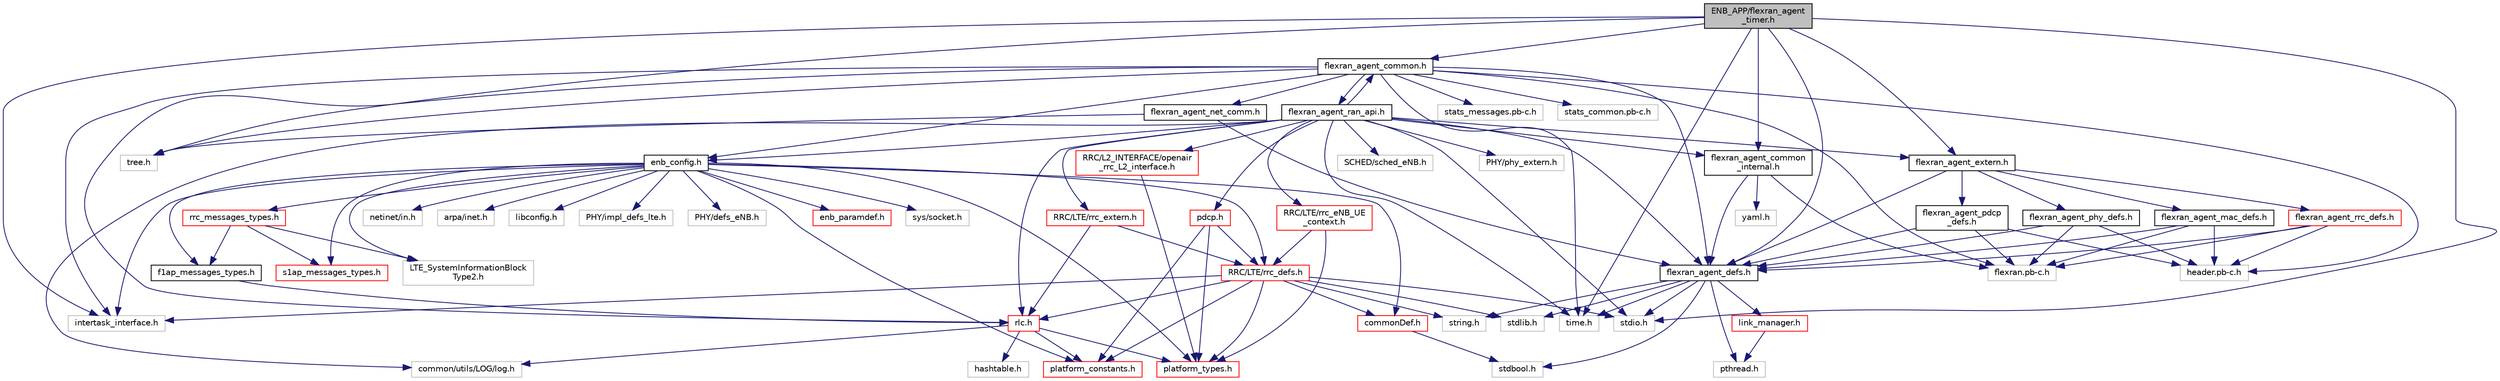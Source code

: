 digraph "ENB_APP/flexran_agent_timer.h"
{
 // LATEX_PDF_SIZE
  edge [fontname="Helvetica",fontsize="10",labelfontname="Helvetica",labelfontsize="10"];
  node [fontname="Helvetica",fontsize="10",shape=record];
  Node1 [label="ENB_APP/flexran_agent\l_timer.h",height=0.2,width=0.4,color="black", fillcolor="grey75", style="filled", fontcolor="black",tooltip="FlexRAN Timer header."];
  Node1 -> Node2 [color="midnightblue",fontsize="10",style="solid",fontname="Helvetica"];
  Node2 [label="stdio.h",height=0.2,width=0.4,color="grey75", fillcolor="white", style="filled",tooltip=" "];
  Node1 -> Node3 [color="midnightblue",fontsize="10",style="solid",fontname="Helvetica"];
  Node3 [label="time.h",height=0.2,width=0.4,color="grey75", fillcolor="white", style="filled",tooltip=" "];
  Node1 -> Node4 [color="midnightblue",fontsize="10",style="solid",fontname="Helvetica"];
  Node4 [label="flexran_agent_common.h",height=0.2,width=0.4,color="black", fillcolor="white", style="filled",URL="$flexran__agent__common_8h.html",tooltip="common message primitves and utilities"];
  Node4 -> Node3 [color="midnightblue",fontsize="10",style="solid",fontname="Helvetica"];
  Node4 -> Node5 [color="midnightblue",fontsize="10",style="solid",fontname="Helvetica"];
  Node5 [label="header.pb-c.h",height=0.2,width=0.4,color="grey75", fillcolor="white", style="filled",tooltip=" "];
  Node4 -> Node6 [color="midnightblue",fontsize="10",style="solid",fontname="Helvetica"];
  Node6 [label="flexran.pb-c.h",height=0.2,width=0.4,color="grey75", fillcolor="white", style="filled",tooltip=" "];
  Node4 -> Node7 [color="midnightblue",fontsize="10",style="solid",fontname="Helvetica"];
  Node7 [label="stats_messages.pb-c.h",height=0.2,width=0.4,color="grey75", fillcolor="white", style="filled",tooltip=" "];
  Node4 -> Node8 [color="midnightblue",fontsize="10",style="solid",fontname="Helvetica"];
  Node8 [label="stats_common.pb-c.h",height=0.2,width=0.4,color="grey75", fillcolor="white", style="filled",tooltip=" "];
  Node4 -> Node9 [color="midnightblue",fontsize="10",style="solid",fontname="Helvetica"];
  Node9 [label="flexran_agent_ran_api.h",height=0.2,width=0.4,color="black", fillcolor="white", style="filled",URL="$flexran__agent__ran__api_8h.html",tooltip="FlexRAN RAN API abstraction header."];
  Node9 -> Node2 [color="midnightblue",fontsize="10",style="solid",fontname="Helvetica"];
  Node9 -> Node3 [color="midnightblue",fontsize="10",style="solid",fontname="Helvetica"];
  Node9 -> Node4 [color="midnightblue",fontsize="10",style="solid",fontname="Helvetica"];
  Node9 -> Node10 [color="midnightblue",fontsize="10",style="solid",fontname="Helvetica"];
  Node10 [label="flexran_agent_common\l_internal.h",height=0.2,width=0.4,color="black", fillcolor="white", style="filled",URL="$flexran__agent__common__internal_8h.html",tooltip="internal agent functions for common message primitves and utilities"];
  Node10 -> Node11 [color="midnightblue",fontsize="10",style="solid",fontname="Helvetica"];
  Node11 [label="yaml.h",height=0.2,width=0.4,color="grey75", fillcolor="white", style="filled",tooltip=" "];
  Node10 -> Node12 [color="midnightblue",fontsize="10",style="solid",fontname="Helvetica"];
  Node12 [label="flexran_agent_defs.h",height=0.2,width=0.4,color="black", fillcolor="white", style="filled",URL="$flexran__agent__defs_8h.html",tooltip="FlexRAN agent common definitions."];
  Node12 -> Node2 [color="midnightblue",fontsize="10",style="solid",fontname="Helvetica"];
  Node12 -> Node13 [color="midnightblue",fontsize="10",style="solid",fontname="Helvetica"];
  Node13 [label="stdlib.h",height=0.2,width=0.4,color="grey75", fillcolor="white", style="filled",tooltip=" "];
  Node12 -> Node14 [color="midnightblue",fontsize="10",style="solid",fontname="Helvetica"];
  Node14 [label="pthread.h",height=0.2,width=0.4,color="grey75", fillcolor="white", style="filled",tooltip=" "];
  Node12 -> Node15 [color="midnightblue",fontsize="10",style="solid",fontname="Helvetica"];
  Node15 [label="string.h",height=0.2,width=0.4,color="grey75", fillcolor="white", style="filled",tooltip=" "];
  Node12 -> Node16 [color="midnightblue",fontsize="10",style="solid",fontname="Helvetica"];
  Node16 [label="stdbool.h",height=0.2,width=0.4,color="grey75", fillcolor="white", style="filled",tooltip=" "];
  Node12 -> Node3 [color="midnightblue",fontsize="10",style="solid",fontname="Helvetica"];
  Node12 -> Node17 [color="midnightblue",fontsize="10",style="solid",fontname="Helvetica"];
  Node17 [label="link_manager.h",height=0.2,width=0.4,color="red", fillcolor="white", style="filled",URL="$link__manager_8h.html",tooltip="this is the implementation of a link manager"];
  Node17 -> Node14 [color="midnightblue",fontsize="10",style="solid",fontname="Helvetica"];
  Node10 -> Node6 [color="midnightblue",fontsize="10",style="solid",fontname="Helvetica"];
  Node9 -> Node21 [color="midnightblue",fontsize="10",style="solid",fontname="Helvetica"];
  Node21 [label="flexran_agent_extern.h",height=0.2,width=0.4,color="black", fillcolor="white", style="filled",URL="$flexran__agent__extern_8h.html",tooltip=" "];
  Node21 -> Node12 [color="midnightblue",fontsize="10",style="solid",fontname="Helvetica"];
  Node21 -> Node22 [color="midnightblue",fontsize="10",style="solid",fontname="Helvetica"];
  Node22 [label="flexran_agent_phy_defs.h",height=0.2,width=0.4,color="black", fillcolor="white", style="filled",URL="$flexran__agent__phy__defs_8h.html",tooltip=" "];
  Node22 -> Node12 [color="midnightblue",fontsize="10",style="solid",fontname="Helvetica"];
  Node22 -> Node6 [color="midnightblue",fontsize="10",style="solid",fontname="Helvetica"];
  Node22 -> Node5 [color="midnightblue",fontsize="10",style="solid",fontname="Helvetica"];
  Node21 -> Node23 [color="midnightblue",fontsize="10",style="solid",fontname="Helvetica"];
  Node23 [label="flexran_agent_mac_defs.h",height=0.2,width=0.4,color="black", fillcolor="white", style="filled",URL="$flexran__agent__mac__defs_8h.html",tooltip="FlexRAN agent - mac interface primitives."];
  Node23 -> Node12 [color="midnightblue",fontsize="10",style="solid",fontname="Helvetica"];
  Node23 -> Node6 [color="midnightblue",fontsize="10",style="solid",fontname="Helvetica"];
  Node23 -> Node5 [color="midnightblue",fontsize="10",style="solid",fontname="Helvetica"];
  Node21 -> Node24 [color="midnightblue",fontsize="10",style="solid",fontname="Helvetica"];
  Node24 [label="flexran_agent_rrc_defs.h",height=0.2,width=0.4,color="red", fillcolor="white", style="filled",URL="$flexran__agent__rrc__defs_8h.html",tooltip="FlexRAN agent - RRC interface primitives."];
  Node24 -> Node12 [color="midnightblue",fontsize="10",style="solid",fontname="Helvetica"];
  Node24 -> Node6 [color="midnightblue",fontsize="10",style="solid",fontname="Helvetica"];
  Node24 -> Node5 [color="midnightblue",fontsize="10",style="solid",fontname="Helvetica"];
  Node21 -> Node26 [color="midnightblue",fontsize="10",style="solid",fontname="Helvetica"];
  Node26 [label="flexran_agent_pdcp\l_defs.h",height=0.2,width=0.4,color="black", fillcolor="white", style="filled",URL="$flexran__agent__pdcp__defs_8h.html",tooltip=" "];
  Node26 -> Node12 [color="midnightblue",fontsize="10",style="solid",fontname="Helvetica"];
  Node26 -> Node6 [color="midnightblue",fontsize="10",style="solid",fontname="Helvetica"];
  Node26 -> Node5 [color="midnightblue",fontsize="10",style="solid",fontname="Helvetica"];
  Node9 -> Node12 [color="midnightblue",fontsize="10",style="solid",fontname="Helvetica"];
  Node9 -> Node27 [color="midnightblue",fontsize="10",style="solid",fontname="Helvetica"];
  Node27 [label="enb_config.h",height=0.2,width=0.4,color="black", fillcolor="white", style="filled",URL="$enb__config_8h.html",tooltip=" "];
  Node27 -> Node28 [color="midnightblue",fontsize="10",style="solid",fontname="Helvetica"];
  Node28 [label="sys/socket.h",height=0.2,width=0.4,color="grey75", fillcolor="white", style="filled",tooltip=" "];
  Node27 -> Node29 [color="midnightblue",fontsize="10",style="solid",fontname="Helvetica"];
  Node29 [label="netinet/in.h",height=0.2,width=0.4,color="grey75", fillcolor="white", style="filled",tooltip=" "];
  Node27 -> Node30 [color="midnightblue",fontsize="10",style="solid",fontname="Helvetica"];
  Node30 [label="arpa/inet.h",height=0.2,width=0.4,color="grey75", fillcolor="white", style="filled",tooltip=" "];
  Node27 -> Node31 [color="midnightblue",fontsize="10",style="solid",fontname="Helvetica"];
  Node31 [label="libconfig.h",height=0.2,width=0.4,color="grey75", fillcolor="white", style="filled",tooltip=" "];
  Node27 -> Node32 [color="midnightblue",fontsize="10",style="solid",fontname="Helvetica"];
  Node32 [label="commonDef.h",height=0.2,width=0.4,color="red", fillcolor="white", style="filled",URL="$commonDef_8h.html",tooltip=" "];
  Node32 -> Node16 [color="midnightblue",fontsize="10",style="solid",fontname="Helvetica"];
  Node27 -> Node34 [color="midnightblue",fontsize="10",style="solid",fontname="Helvetica"];
  Node34 [label="platform_types.h",height=0.2,width=0.4,color="red", fillcolor="white", style="filled",URL="$platform__types_8h.html",tooltip=" "];
  Node27 -> Node35 [color="midnightblue",fontsize="10",style="solid",fontname="Helvetica"];
  Node35 [label="platform_constants.h",height=0.2,width=0.4,color="red", fillcolor="white", style="filled",URL="$platform__constants_8h.html",tooltip=" "];
  Node27 -> Node37 [color="midnightblue",fontsize="10",style="solid",fontname="Helvetica"];
  Node37 [label="PHY/impl_defs_lte.h",height=0.2,width=0.4,color="grey75", fillcolor="white", style="filled",tooltip=" "];
  Node27 -> Node38 [color="midnightblue",fontsize="10",style="solid",fontname="Helvetica"];
  Node38 [label="PHY/defs_eNB.h",height=0.2,width=0.4,color="grey75", fillcolor="white", style="filled",tooltip=" "];
  Node27 -> Node39 [color="midnightblue",fontsize="10",style="solid",fontname="Helvetica"];
  Node39 [label="s1ap_messages_types.h",height=0.2,width=0.4,color="red", fillcolor="white", style="filled",URL="$s1ap__messages__types_8h.html",tooltip=" "];
  Node27 -> Node40 [color="midnightblue",fontsize="10",style="solid",fontname="Helvetica"];
  Node40 [label="f1ap_messages_types.h",height=0.2,width=0.4,color="black", fillcolor="white", style="filled",URL="$f1ap__messages__types_8h.html",tooltip=" "];
  Node40 -> Node41 [color="midnightblue",fontsize="10",style="solid",fontname="Helvetica"];
  Node41 [label="rlc.h",height=0.2,width=0.4,color="red", fillcolor="white", style="filled",URL="$rlc_8h.html",tooltip="This file, and only this file must be included by external code that interact with RLC layer."];
  Node41 -> Node34 [color="midnightblue",fontsize="10",style="solid",fontname="Helvetica"];
  Node41 -> Node35 [color="midnightblue",fontsize="10",style="solid",fontname="Helvetica"];
  Node41 -> Node42 [color="midnightblue",fontsize="10",style="solid",fontname="Helvetica"];
  Node42 [label="hashtable.h",height=0.2,width=0.4,color="grey75", fillcolor="white", style="filled",tooltip=" "];
  Node41 -> Node90 [color="midnightblue",fontsize="10",style="solid",fontname="Helvetica"];
  Node90 [label="common/utils/LOG/log.h",height=0.2,width=0.4,color="grey75", fillcolor="white", style="filled",tooltip=" "];
  Node27 -> Node97 [color="midnightblue",fontsize="10",style="solid",fontname="Helvetica"];
  Node97 [label="LTE_SystemInformationBlock\lType2.h",height=0.2,width=0.4,color="grey75", fillcolor="white", style="filled",tooltip=" "];
  Node27 -> Node98 [color="midnightblue",fontsize="10",style="solid",fontname="Helvetica"];
  Node98 [label="rrc_messages_types.h",height=0.2,width=0.4,color="red", fillcolor="white", style="filled",URL="$rrc__messages__types_8h.html",tooltip=" "];
  Node98 -> Node39 [color="midnightblue",fontsize="10",style="solid",fontname="Helvetica"];
  Node98 -> Node40 [color="midnightblue",fontsize="10",style="solid",fontname="Helvetica"];
  Node98 -> Node97 [color="midnightblue",fontsize="10",style="solid",fontname="Helvetica"];
  Node27 -> Node108 [color="midnightblue",fontsize="10",style="solid",fontname="Helvetica"];
  Node108 [label="RRC/LTE/rrc_defs.h",height=0.2,width=0.4,color="red", fillcolor="white", style="filled",URL="$rrc__defs_8h.html",tooltip=" "];
  Node108 -> Node2 [color="midnightblue",fontsize="10",style="solid",fontname="Helvetica"];
  Node108 -> Node13 [color="midnightblue",fontsize="10",style="solid",fontname="Helvetica"];
  Node108 -> Node15 [color="midnightblue",fontsize="10",style="solid",fontname="Helvetica"];
  Node108 -> Node41 [color="midnightblue",fontsize="10",style="solid",fontname="Helvetica"];
  Node108 -> Node35 [color="midnightblue",fontsize="10",style="solid",fontname="Helvetica"];
  Node108 -> Node34 [color="midnightblue",fontsize="10",style="solid",fontname="Helvetica"];
  Node108 -> Node159 [color="midnightblue",fontsize="10",style="solid",fontname="Helvetica"];
  Node159 [label="intertask_interface.h",height=0.2,width=0.4,color="grey75", fillcolor="white", style="filled",tooltip=" "];
  Node108 -> Node32 [color="midnightblue",fontsize="10",style="solid",fontname="Helvetica"];
  Node27 -> Node159 [color="midnightblue",fontsize="10",style="solid",fontname="Helvetica"];
  Node27 -> Node163 [color="midnightblue",fontsize="10",style="solid",fontname="Helvetica"];
  Node163 [label="enb_paramdef.h",height=0.2,width=0.4,color="red", fillcolor="white", style="filled",URL="$enb__paramdef_8h.html",tooltip="definition of configuration parameters for all eNodeB modules"];
  Node9 -> Node41 [color="midnightblue",fontsize="10",style="solid",fontname="Helvetica"];
  Node9 -> Node168 [color="midnightblue",fontsize="10",style="solid",fontname="Helvetica"];
  Node168 [label="SCHED/sched_eNB.h",height=0.2,width=0.4,color="grey75", fillcolor="white", style="filled",tooltip=" "];
  Node9 -> Node169 [color="midnightblue",fontsize="10",style="solid",fontname="Helvetica"];
  Node169 [label="pdcp.h",height=0.2,width=0.4,color="red", fillcolor="white", style="filled",URL="$pdcp_8h.html",tooltip="pdcp interface with RLC, RRC"];
  Node169 -> Node108 [color="midnightblue",fontsize="10",style="solid",fontname="Helvetica"];
  Node169 -> Node35 [color="midnightblue",fontsize="10",style="solid",fontname="Helvetica"];
  Node169 -> Node34 [color="midnightblue",fontsize="10",style="solid",fontname="Helvetica"];
  Node9 -> Node171 [color="midnightblue",fontsize="10",style="solid",fontname="Helvetica"];
  Node171 [label="RRC/LTE/rrc_extern.h",height=0.2,width=0.4,color="red", fillcolor="white", style="filled",URL="$rrc__extern_8h.html",tooltip=" "];
  Node171 -> Node108 [color="midnightblue",fontsize="10",style="solid",fontname="Helvetica"];
  Node171 -> Node41 [color="midnightblue",fontsize="10",style="solid",fontname="Helvetica"];
  Node9 -> Node173 [color="midnightblue",fontsize="10",style="solid",fontname="Helvetica"];
  Node173 [label="RRC/L2_INTERFACE/openair\l_rrc_L2_interface.h",height=0.2,width=0.4,color="red", fillcolor="white", style="filled",URL="$openair__rrc__L2__interface_8h.html",tooltip=" "];
  Node173 -> Node34 [color="midnightblue",fontsize="10",style="solid",fontname="Helvetica"];
  Node9 -> Node174 [color="midnightblue",fontsize="10",style="solid",fontname="Helvetica"];
  Node174 [label="RRC/LTE/rrc_eNB_UE\l_context.h",height=0.2,width=0.4,color="red", fillcolor="white", style="filled",URL="$rrc__eNB__UE__context_8h.html",tooltip="rrc procedures for UE context"];
  Node174 -> Node34 [color="midnightblue",fontsize="10",style="solid",fontname="Helvetica"];
  Node174 -> Node108 [color="midnightblue",fontsize="10",style="solid",fontname="Helvetica"];
  Node9 -> Node175 [color="midnightblue",fontsize="10",style="solid",fontname="Helvetica"];
  Node175 [label="PHY/phy_extern.h",height=0.2,width=0.4,color="grey75", fillcolor="white", style="filled",tooltip=" "];
  Node9 -> Node90 [color="midnightblue",fontsize="10",style="solid",fontname="Helvetica"];
  Node4 -> Node176 [color="midnightblue",fontsize="10",style="solid",fontname="Helvetica"];
  Node176 [label="flexran_agent_net_comm.h",height=0.2,width=0.4,color="black", fillcolor="white", style="filled",URL="$flexran__agent__net__comm_8h.html",tooltip="FlexRAN agent network interface abstraction \\autho Xenofon Foukas."];
  Node176 -> Node12 [color="midnightblue",fontsize="10",style="solid",fontname="Helvetica"];
  Node176 -> Node177 [color="midnightblue",fontsize="10",style="solid",fontname="Helvetica"];
  Node177 [label="tree.h",height=0.2,width=0.4,color="grey75", fillcolor="white", style="filled",tooltip=" "];
  Node4 -> Node12 [color="midnightblue",fontsize="10",style="solid",fontname="Helvetica"];
  Node4 -> Node27 [color="midnightblue",fontsize="10",style="solid",fontname="Helvetica"];
  Node4 -> Node41 [color="midnightblue",fontsize="10",style="solid",fontname="Helvetica"];
  Node4 -> Node177 [color="midnightblue",fontsize="10",style="solid",fontname="Helvetica"];
  Node4 -> Node159 [color="midnightblue",fontsize="10",style="solid",fontname="Helvetica"];
  Node1 -> Node10 [color="midnightblue",fontsize="10",style="solid",fontname="Helvetica"];
  Node1 -> Node21 [color="midnightblue",fontsize="10",style="solid",fontname="Helvetica"];
  Node1 -> Node12 [color="midnightblue",fontsize="10",style="solid",fontname="Helvetica"];
  Node1 -> Node177 [color="midnightblue",fontsize="10",style="solid",fontname="Helvetica"];
  Node1 -> Node159 [color="midnightblue",fontsize="10",style="solid",fontname="Helvetica"];
}
